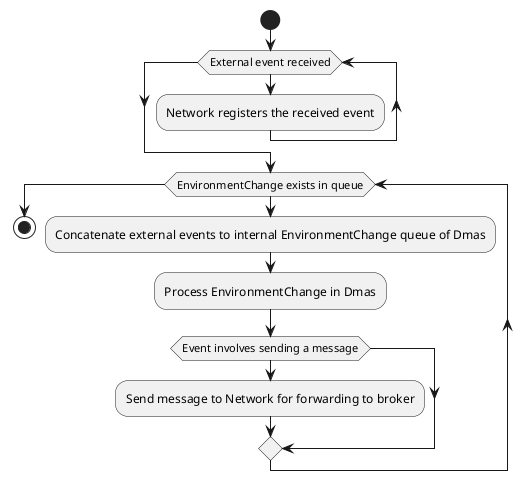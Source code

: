 @startuml
start

while (External event received)
    :Network registers the received event;
endwhile

while (EnvironmentChange exists in queue)
    :Concatenate external events to internal EnvironmentChange queue of Dmas;
    :Process EnvironmentChange in Dmas;
    if (Event involves sending a message)
        :Send message to Network for forwarding to broker;
    endif
endwhile

stop
@enduml